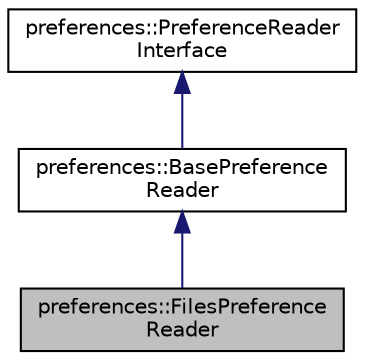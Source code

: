 digraph "preferences::FilesPreferenceReader"
{
 // LATEX_PDF_SIZE
  edge [fontname="Helvetica",fontsize="10",labelfontname="Helvetica",labelfontsize="10"];
  node [fontname="Helvetica",fontsize="10",shape=record];
  Node1 [label="preferences::FilesPreference\lReader",height=0.2,width=0.4,color="black", fillcolor="grey75", style="filled", fontcolor="black",tooltip=" "];
  Node2 -> Node1 [dir="back",color="midnightblue",fontsize="10",style="solid",fontname="Helvetica"];
  Node2 [label="preferences::BasePreference\lReader",height=0.2,width=0.4,color="black", fillcolor="white", style="filled",URL="$classpreferences_1_1_base_preference_reader.html",tooltip=" "];
  Node3 -> Node2 [dir="back",color="midnightblue",fontsize="10",style="solid",fontname="Helvetica"];
  Node3 [label="preferences::PreferenceReader\lInterface",height=0.2,width=0.4,color="black", fillcolor="white", style="filled",URL="$classpreferences_1_1_preference_reader_interface.html",tooltip=" "];
}
